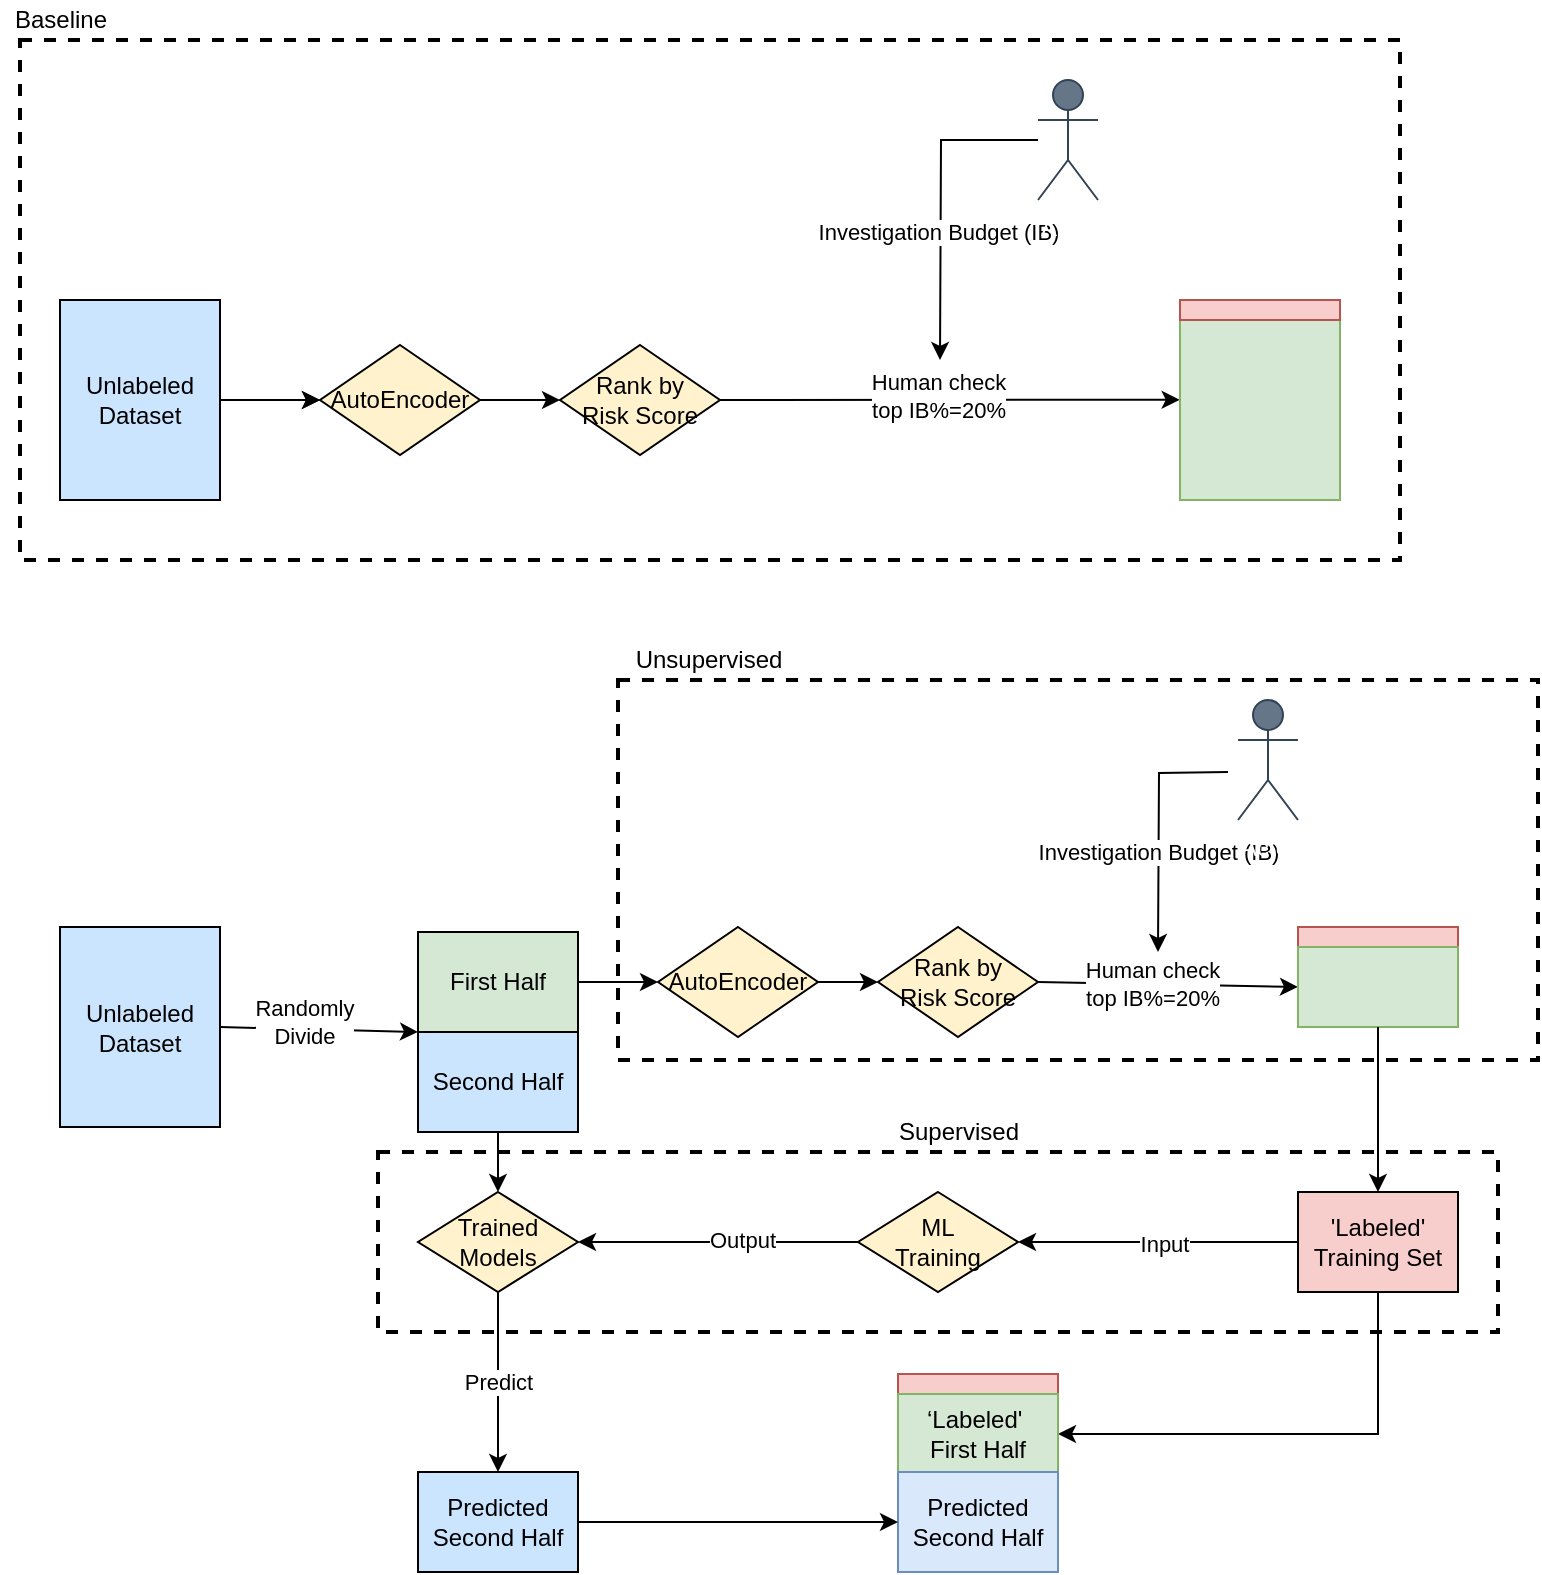 <mxfile version="16.5.3" type="google"><diagram id="q2u0fjsvkmB-KaNijEOb" name="Page-1"><mxGraphModel dx="946" dy="550" grid="1" gridSize="10" guides="1" tooltips="1" connect="1" arrows="1" fold="1" page="1" pageScale="1" pageWidth="827" pageHeight="1169" math="0" shadow="0"><root><mxCell id="0"/><mxCell id="1" parent="0"/><mxCell id="7ZcRbY42oZyiUIJ3hK62-28" value="" style="verticalLabelPosition=bottom;verticalAlign=top;html=1;shape=mxgraph.basic.rect;fillColor2=none;strokeWidth=2;size=20;indent=5;fillColor=none;strokeColor=#000000;shadow=0;dashed=1;" parent="1" vertex="1"><mxGeometry x="319" y="420" width="460" height="190" as="geometry"/></mxCell><mxCell id="coYCVvtiIMBp6DTqhoUa-2" value="" style="endArrow=classic;html=1;rounded=0;exitX=1;exitY=0.5;exitDx=0;exitDy=0;entryX=0;entryY=0.5;entryDx=0;entryDy=0;" parent="1" edge="1"><mxGeometry width="50" height="50" relative="1" as="geometry"><mxPoint x="130" y="280" as="sourcePoint"/><mxPoint x="170" y="280" as="targetPoint"/></mxGeometry></mxCell><mxCell id="coYCVvtiIMBp6DTqhoUa-8" value="" style="endArrow=classic;html=1;rounded=0;exitX=1;exitY=0.5;exitDx=0;exitDy=0;entryX=0;entryY=0.5;entryDx=0;entryDy=0;" parent="1" edge="1"><mxGeometry width="50" height="50" relative="1" as="geometry"><mxPoint x="250" y="280" as="sourcePoint"/><mxPoint x="290" y="280" as="targetPoint"/></mxGeometry></mxCell><mxCell id="coYCVvtiIMBp6DTqhoUa-10" value="" style="endArrow=classic;html=1;rounded=0;exitX=1;exitY=0.5;exitDx=0;exitDy=0;entryX=-0.002;entryY=0.443;entryDx=0;entryDy=0;entryPerimeter=0;" parent="1" target="coYCVvtiIMBp6DTqhoUa-6" edge="1"><mxGeometry width="50" height="50" relative="1" as="geometry"><mxPoint x="370" y="280" as="sourcePoint"/><mxPoint x="450" y="340" as="targetPoint"/></mxGeometry></mxCell><mxCell id="7ZcRbY42oZyiUIJ3hK62-41" value="Human check&lt;br&gt;top IB%=20%" style="edgeLabel;html=1;align=center;verticalAlign=middle;resizable=0;points=[];" parent="coYCVvtiIMBp6DTqhoUa-10" vertex="1" connectable="0"><mxGeometry x="-0.051" y="2" relative="1" as="geometry"><mxPoint as="offset"/></mxGeometry></mxCell><mxCell id="coYCVvtiIMBp6DTqhoUa-11" value="Unlabeled Dataset" style="rounded=0;whiteSpace=wrap;html=1;fillColor=#CCE5FF;" parent="1" vertex="1"><mxGeometry x="40" y="543.5" width="80" height="100" as="geometry"/></mxCell><mxCell id="coYCVvtiIMBp6DTqhoUa-14" value="" style="endArrow=classic;html=1;rounded=0;exitX=1;exitY=0.5;exitDx=0;exitDy=0;entryX=0;entryY=0.5;entryDx=0;entryDy=0;" parent="1" source="coYCVvtiIMBp6DTqhoUa-12" target="coYCVvtiIMBp6DTqhoUa-15" edge="1"><mxGeometry width="50" height="50" relative="1" as="geometry"><mxPoint x="329" y="576" as="sourcePoint"/><mxPoint x="329" y="486" as="targetPoint"/></mxGeometry></mxCell><mxCell id="coYCVvtiIMBp6DTqhoUa-15" value="AutoEncoder" style="rhombus;whiteSpace=wrap;html=1;fillColor=#FFF2CC;" parent="1" vertex="1"><mxGeometry x="339" y="543.5" width="80" height="55" as="geometry"/></mxCell><mxCell id="coYCVvtiIMBp6DTqhoUa-16" value="Rank by &lt;br&gt;Risk Score" style="rhombus;whiteSpace=wrap;html=1;fillColor=#FFF2CC;" parent="1" vertex="1"><mxGeometry x="449" y="543.5" width="80" height="55" as="geometry"/></mxCell><mxCell id="coYCVvtiIMBp6DTqhoUa-17" value="" style="endArrow=classic;html=1;rounded=0;exitX=1;exitY=0.5;exitDx=0;exitDy=0;entryX=0;entryY=0.5;entryDx=0;entryDy=0;" parent="1" source="coYCVvtiIMBp6DTqhoUa-15" target="coYCVvtiIMBp6DTqhoUa-16" edge="1"><mxGeometry width="50" height="50" relative="1" as="geometry"><mxPoint x="419" y="596" as="sourcePoint"/><mxPoint x="469" y="546" as="targetPoint"/></mxGeometry></mxCell><mxCell id="coYCVvtiIMBp6DTqhoUa-18" value="" style="endArrow=classic;html=1;rounded=0;exitX=1;exitY=0.5;exitDx=0;exitDy=0;entryX=0;entryY=0;entryDx=0;entryDy=0;" parent="1" source="coYCVvtiIMBp6DTqhoUa-11" target="coYCVvtiIMBp6DTqhoUa-13" edge="1"><mxGeometry width="50" height="50" relative="1" as="geometry"><mxPoint x="209" y="531" as="sourcePoint"/><mxPoint x="259" y="481" as="targetPoint"/></mxGeometry></mxCell><mxCell id="7ZcRbY42oZyiUIJ3hK62-34" value="Randomly&lt;br&gt;Divide" style="edgeLabel;html=1;align=center;verticalAlign=middle;resizable=0;points=[];" parent="coYCVvtiIMBp6DTqhoUa-18" vertex="1" connectable="0"><mxGeometry x="-0.15" y="4" relative="1" as="geometry"><mxPoint as="offset"/></mxGeometry></mxCell><mxCell id="coYCVvtiIMBp6DTqhoUa-27" value="" style="group" parent="1" vertex="1" connectable="0"><mxGeometry x="600" y="230" width="80" height="100" as="geometry"/></mxCell><mxCell id="coYCVvtiIMBp6DTqhoUa-6" value="" style="rounded=0;whiteSpace=wrap;html=1;fillColor=#d5e8d4;strokeColor=#82b366;" parent="coYCVvtiIMBp6DTqhoUa-27" vertex="1"><mxGeometry y="10" width="80" height="90" as="geometry"/></mxCell><mxCell id="coYCVvtiIMBp6DTqhoUa-7" value="" style="rounded=0;whiteSpace=wrap;html=1;fillColor=#f8cecc;strokeColor=#b85450;" parent="coYCVvtiIMBp6DTqhoUa-27" vertex="1"><mxGeometry width="80" height="10" as="geometry"/></mxCell><mxCell id="coYCVvtiIMBp6DTqhoUa-28" value="" style="group;strokeColor=#CCFFCC;fillColor=#CCFFFF;" parent="1" vertex="1" connectable="0"><mxGeometry x="219" y="546" width="80" height="100" as="geometry"/></mxCell><mxCell id="coYCVvtiIMBp6DTqhoUa-12" value="First Half" style="rounded=0;whiteSpace=wrap;html=1;fillColor=#D5E8D4;" parent="coYCVvtiIMBp6DTqhoUa-28" vertex="1"><mxGeometry width="80" height="50" as="geometry"/></mxCell><mxCell id="coYCVvtiIMBp6DTqhoUa-13" value="Second Half" style="rounded=0;whiteSpace=wrap;html=1;fillColor=#CCE5FF;" parent="coYCVvtiIMBp6DTqhoUa-28" vertex="1"><mxGeometry y="50" width="80" height="50" as="geometry"/></mxCell><mxCell id="coYCVvtiIMBp6DTqhoUa-29" value="" style="endArrow=classic;html=1;rounded=0;exitX=1;exitY=0.5;exitDx=0;exitDy=0;entryX=0;entryY=0.5;entryDx=0;entryDy=0;" parent="1" source="coYCVvtiIMBp6DTqhoUa-16" target="7ZcRbY42oZyiUIJ3hK62-12" edge="1"><mxGeometry width="50" height="50" relative="1" as="geometry"><mxPoint x="549" y="546" as="sourcePoint"/><mxPoint x="649" y="571" as="targetPoint"/></mxGeometry></mxCell><mxCell id="7ZcRbY42oZyiUIJ3hK62-1" value="Human check &lt;br&gt;top IB%=20%" style="edgeLabel;html=1;align=center;verticalAlign=middle;resizable=0;points=[];" parent="coYCVvtiIMBp6DTqhoUa-29" vertex="1" connectable="0"><mxGeometry x="-0.378" y="1" relative="1" as="geometry"><mxPoint x="16" y="1" as="offset"/></mxGeometry></mxCell><mxCell id="7ZcRbY42oZyiUIJ3hK62-14" style="edgeStyle=orthogonalEdgeStyle;rounded=0;orthogonalLoop=1;jettySize=auto;html=1;exitX=0;exitY=0.5;exitDx=0;exitDy=0;entryX=1;entryY=0.5;entryDx=0;entryDy=0;" parent="1" source="coYCVvtiIMBp6DTqhoUa-32" target="7ZcRbY42oZyiUIJ3hK62-18" edge="1"><mxGeometry relative="1" as="geometry"/></mxCell><mxCell id="7ZcRbY42oZyiUIJ3hK62-26" value="Input" style="edgeLabel;html=1;align=center;verticalAlign=middle;resizable=0;points=[];" parent="7ZcRbY42oZyiUIJ3hK62-14" vertex="1" connectable="0"><mxGeometry x="-0.043" y="1" relative="1" as="geometry"><mxPoint as="offset"/></mxGeometry></mxCell><mxCell id="7ZcRbY42oZyiUIJ3hK62-24" style="edgeStyle=orthogonalEdgeStyle;rounded=0;orthogonalLoop=1;jettySize=auto;html=1;exitX=0.5;exitY=1;exitDx=0;exitDy=0;entryX=1;entryY=0.5;entryDx=0;entryDy=0;" parent="1" source="coYCVvtiIMBp6DTqhoUa-32" target="coYCVvtiIMBp6DTqhoUa-40" edge="1"><mxGeometry relative="1" as="geometry"/></mxCell><mxCell id="coYCVvtiIMBp6DTqhoUa-32" value="'Labeled' Training Set" style="rounded=0;whiteSpace=wrap;html=1;fillColor=#F8CECC;" parent="1" vertex="1"><mxGeometry x="659" y="676" width="80" height="50" as="geometry"/></mxCell><mxCell id="7ZcRbY42oZyiUIJ3hK62-21" value="Predict" style="edgeStyle=orthogonalEdgeStyle;rounded=0;orthogonalLoop=1;jettySize=auto;html=1;exitX=0.5;exitY=1;exitDx=0;exitDy=0;" parent="1" source="coYCVvtiIMBp6DTqhoUa-33" target="7ZcRbY42oZyiUIJ3hK62-20" edge="1"><mxGeometry relative="1" as="geometry"/></mxCell><mxCell id="coYCVvtiIMBp6DTqhoUa-33" value="Trained Models" style="rhombus;whiteSpace=wrap;html=1;fillColor=#FFF2CC;" parent="1" vertex="1"><mxGeometry x="219" y="676" width="80" height="50" as="geometry"/></mxCell><mxCell id="coYCVvtiIMBp6DTqhoUa-42" value="" style="group" parent="1" vertex="1" connectable="0"><mxGeometry x="459" y="766" width="80" height="100" as="geometry"/></mxCell><mxCell id="coYCVvtiIMBp6DTqhoUa-38" value="" style="group" parent="coYCVvtiIMBp6DTqhoUa-42" vertex="1" connectable="0"><mxGeometry y="1" width="80" height="50" as="geometry"/></mxCell><mxCell id="coYCVvtiIMBp6DTqhoUa-39" value="" style="rounded=0;whiteSpace=wrap;html=1;fillColor=#f8cecc;strokeColor=#b85450;" parent="coYCVvtiIMBp6DTqhoUa-38" vertex="1"><mxGeometry width="80" height="10" as="geometry"/></mxCell><mxCell id="coYCVvtiIMBp6DTqhoUa-40" value="‘Labeled'&amp;nbsp;&lt;br&gt;First Half" style="rounded=0;whiteSpace=wrap;html=1;fillColor=#d5e8d4;strokeColor=#82b366;" parent="coYCVvtiIMBp6DTqhoUa-38" vertex="1"><mxGeometry y="10" width="80" height="40" as="geometry"/></mxCell><mxCell id="coYCVvtiIMBp6DTqhoUa-41" value="&lt;span&gt;Predicted&lt;/span&gt;&lt;br&gt;&lt;span&gt;Second Half&lt;/span&gt;" style="rounded=0;whiteSpace=wrap;html=1;fillColor=#dae8fc;strokeColor=#6c8ebf;" parent="coYCVvtiIMBp6DTqhoUa-42" vertex="1"><mxGeometry y="50" width="80" height="50" as="geometry"/></mxCell><mxCell id="7ZcRbY42oZyiUIJ3hK62-5" style="edgeStyle=orthogonalEdgeStyle;rounded=0;orthogonalLoop=1;jettySize=auto;html=1;exitX=0.5;exitY=0.5;exitDx=0;exitDy=0;exitPerimeter=0;" parent="1" edge="1"><mxGeometry relative="1" as="geometry"><mxPoint x="589" y="556" as="targetPoint"/><mxPoint x="624" y="466" as="sourcePoint"/></mxGeometry></mxCell><mxCell id="7ZcRbY42oZyiUIJ3hK62-35" value="Investigation Budget (IB)" style="edgeLabel;html=1;align=center;verticalAlign=middle;resizable=0;points=[];" parent="7ZcRbY42oZyiUIJ3hK62-5" vertex="1" connectable="0"><mxGeometry x="0.184" y="-1" relative="1" as="geometry"><mxPoint as="offset"/></mxGeometry></mxCell><mxCell id="7ZcRbY42oZyiUIJ3hK62-4" value="Actor" style="shape=umlActor;verticalLabelPosition=bottom;verticalAlign=top;html=1;outlineConnect=0;fillColor=#647687;fontColor=#ffffff;strokeColor=#314354;" parent="1" vertex="1"><mxGeometry x="629" y="430" width="30" height="60" as="geometry"/></mxCell><mxCell id="7ZcRbY42oZyiUIJ3hK62-10" value="" style="group" parent="1" vertex="1" connectable="0"><mxGeometry x="659" y="543.5" width="80" height="50" as="geometry"/></mxCell><mxCell id="7ZcRbY42oZyiUIJ3hK62-11" value="" style="rounded=0;whiteSpace=wrap;html=1;fillColor=#f8cecc;strokeColor=#b85450;" parent="7ZcRbY42oZyiUIJ3hK62-10" vertex="1"><mxGeometry width="80" height="10" as="geometry"/></mxCell><mxCell id="7ZcRbY42oZyiUIJ3hK62-12" value="" style="rounded=0;whiteSpace=wrap;html=1;fillColor=#d5e8d4;strokeColor=#82b366;" parent="7ZcRbY42oZyiUIJ3hK62-10" vertex="1"><mxGeometry y="10" width="80" height="40" as="geometry"/></mxCell><mxCell id="7ZcRbY42oZyiUIJ3hK62-13" style="edgeStyle=orthogonalEdgeStyle;rounded=0;orthogonalLoop=1;jettySize=auto;html=1;exitX=0.5;exitY=1;exitDx=0;exitDy=0;entryX=0.5;entryY=0;entryDx=0;entryDy=0;" parent="1" source="7ZcRbY42oZyiUIJ3hK62-12" target="coYCVvtiIMBp6DTqhoUa-32" edge="1"><mxGeometry relative="1" as="geometry"/></mxCell><mxCell id="7ZcRbY42oZyiUIJ3hK62-16" style="edgeStyle=orthogonalEdgeStyle;rounded=0;orthogonalLoop=1;jettySize=auto;html=1;exitX=0.5;exitY=1;exitDx=0;exitDy=0;" parent="1" source="coYCVvtiIMBp6DTqhoUa-13" target="coYCVvtiIMBp6DTqhoUa-33" edge="1"><mxGeometry relative="1" as="geometry"/></mxCell><mxCell id="7ZcRbY42oZyiUIJ3hK62-19" style="edgeStyle=orthogonalEdgeStyle;rounded=0;orthogonalLoop=1;jettySize=auto;html=1;exitX=0;exitY=0.5;exitDx=0;exitDy=0;entryX=1;entryY=0.5;entryDx=0;entryDy=0;" parent="1" source="7ZcRbY42oZyiUIJ3hK62-18" target="coYCVvtiIMBp6DTqhoUa-33" edge="1"><mxGeometry relative="1" as="geometry"/></mxCell><mxCell id="7ZcRbY42oZyiUIJ3hK62-27" value="Output" style="edgeLabel;html=1;align=center;verticalAlign=middle;resizable=0;points=[];" parent="7ZcRbY42oZyiUIJ3hK62-19" vertex="1" connectable="0"><mxGeometry x="-0.171" y="-1" relative="1" as="geometry"><mxPoint as="offset"/></mxGeometry></mxCell><mxCell id="7ZcRbY42oZyiUIJ3hK62-18" value="ML &lt;br&gt;Training" style="rhombus;whiteSpace=wrap;html=1;fillColor=#FFF2CC;" parent="1" vertex="1"><mxGeometry x="439" y="676" width="80" height="50" as="geometry"/></mxCell><mxCell id="7ZcRbY42oZyiUIJ3hK62-23" style="edgeStyle=orthogonalEdgeStyle;rounded=0;orthogonalLoop=1;jettySize=auto;html=1;exitX=1;exitY=0.5;exitDx=0;exitDy=0;entryX=0;entryY=0.5;entryDx=0;entryDy=0;" parent="1" source="7ZcRbY42oZyiUIJ3hK62-20" target="coYCVvtiIMBp6DTqhoUa-41" edge="1"><mxGeometry relative="1" as="geometry"><mxPoint x="449" y="870" as="targetPoint"/></mxGeometry></mxCell><mxCell id="7ZcRbY42oZyiUIJ3hK62-30" value="" style="verticalLabelPosition=bottom;verticalAlign=top;html=1;shape=mxgraph.basic.rect;fillColor2=none;strokeWidth=2;size=20;indent=5;fillColor=none;strokeColor=#000000;shadow=0;dashed=1;" parent="1" vertex="1"><mxGeometry x="199" y="656" width="560" height="90" as="geometry"/></mxCell><mxCell id="7ZcRbY42oZyiUIJ3hK62-20" value="Predicted&lt;br&gt;Second Half" style="rounded=0;whiteSpace=wrap;html=1;fillColor=#CCE5FF;" parent="1" vertex="1"><mxGeometry x="219" y="816" width="80" height="50" as="geometry"/></mxCell><mxCell id="7ZcRbY42oZyiUIJ3hK62-31" value="Unsupervised" style="text;html=1;align=center;verticalAlign=middle;resizable=0;points=[];autosize=1;strokeColor=none;fillColor=none;" parent="1" vertex="1"><mxGeometry x="319" y="400" width="90" height="20" as="geometry"/></mxCell><mxCell id="7ZcRbY42oZyiUIJ3hK62-33" value="Supervised" style="text;html=1;align=center;verticalAlign=middle;resizable=0;points=[];autosize=1;strokeColor=none;fillColor=none;" parent="1" vertex="1"><mxGeometry x="449" y="636" width="80" height="20" as="geometry"/></mxCell><mxCell id="7ZcRbY42oZyiUIJ3hK62-37" value="" style="edgeStyle=orthogonalEdgeStyle;rounded=0;orthogonalLoop=1;jettySize=auto;html=1;" parent="1" source="7ZcRbY42oZyiUIJ3hK62-36" edge="1"><mxGeometry relative="1" as="geometry"><mxPoint x="170" y="280" as="targetPoint"/></mxGeometry></mxCell><mxCell id="7ZcRbY42oZyiUIJ3hK62-36" value="Unlabeled Dataset" style="rounded=0;whiteSpace=wrap;html=1;fillColor=#CCE5FF;" parent="1" vertex="1"><mxGeometry x="40" y="230" width="80" height="100" as="geometry"/></mxCell><mxCell id="7ZcRbY42oZyiUIJ3hK62-38" value="AutoEncoder" style="rhombus;whiteSpace=wrap;html=1;fillColor=#FFF2CC;" parent="1" vertex="1"><mxGeometry x="170" y="252.5" width="80" height="55" as="geometry"/></mxCell><mxCell id="7ZcRbY42oZyiUIJ3hK62-40" value="Rank by &lt;br&gt;Risk Score" style="rhombus;whiteSpace=wrap;html=1;fillColor=#FFF2CC;" parent="1" vertex="1"><mxGeometry x="290" y="252.5" width="80" height="55" as="geometry"/></mxCell><mxCell id="7ZcRbY42oZyiUIJ3hK62-44" style="edgeStyle=orthogonalEdgeStyle;rounded=0;orthogonalLoop=1;jettySize=auto;html=1;" parent="1" source="7ZcRbY42oZyiUIJ3hK62-42" edge="1"><mxGeometry relative="1" as="geometry"><mxPoint x="480" y="260" as="targetPoint"/></mxGeometry></mxCell><mxCell id="7ZcRbY42oZyiUIJ3hK62-45" value="Investigation Budget (IB)" style="edgeLabel;html=1;align=center;verticalAlign=middle;resizable=0;points=[];" parent="7ZcRbY42oZyiUIJ3hK62-44" vertex="1" connectable="0"><mxGeometry x="0.195" y="-2" relative="1" as="geometry"><mxPoint as="offset"/></mxGeometry></mxCell><mxCell id="7ZcRbY42oZyiUIJ3hK62-42" value="Actor" style="shape=umlActor;verticalLabelPosition=bottom;verticalAlign=top;html=1;outlineConnect=0;fillColor=#647687;fontColor=#ffffff;strokeColor=#314354;" parent="1" vertex="1"><mxGeometry x="529" y="120" width="30" height="60" as="geometry"/></mxCell><mxCell id="7ZcRbY42oZyiUIJ3hK62-46" value="" style="verticalLabelPosition=bottom;verticalAlign=top;html=1;shape=mxgraph.basic.rect;fillColor2=none;strokeWidth=2;size=20;indent=5;fillColor=none;strokeColor=#000000;shadow=0;dashed=1;" parent="1" vertex="1"><mxGeometry x="20" y="100" width="690" height="260" as="geometry"/></mxCell><mxCell id="7ZcRbY42oZyiUIJ3hK62-47" value="Baseline" style="text;html=1;align=center;verticalAlign=middle;resizable=0;points=[];autosize=1;strokeColor=none;fillColor=none;" parent="1" vertex="1"><mxGeometry x="10" y="80" width="60" height="20" as="geometry"/></mxCell></root></mxGraphModel></diagram></mxfile>